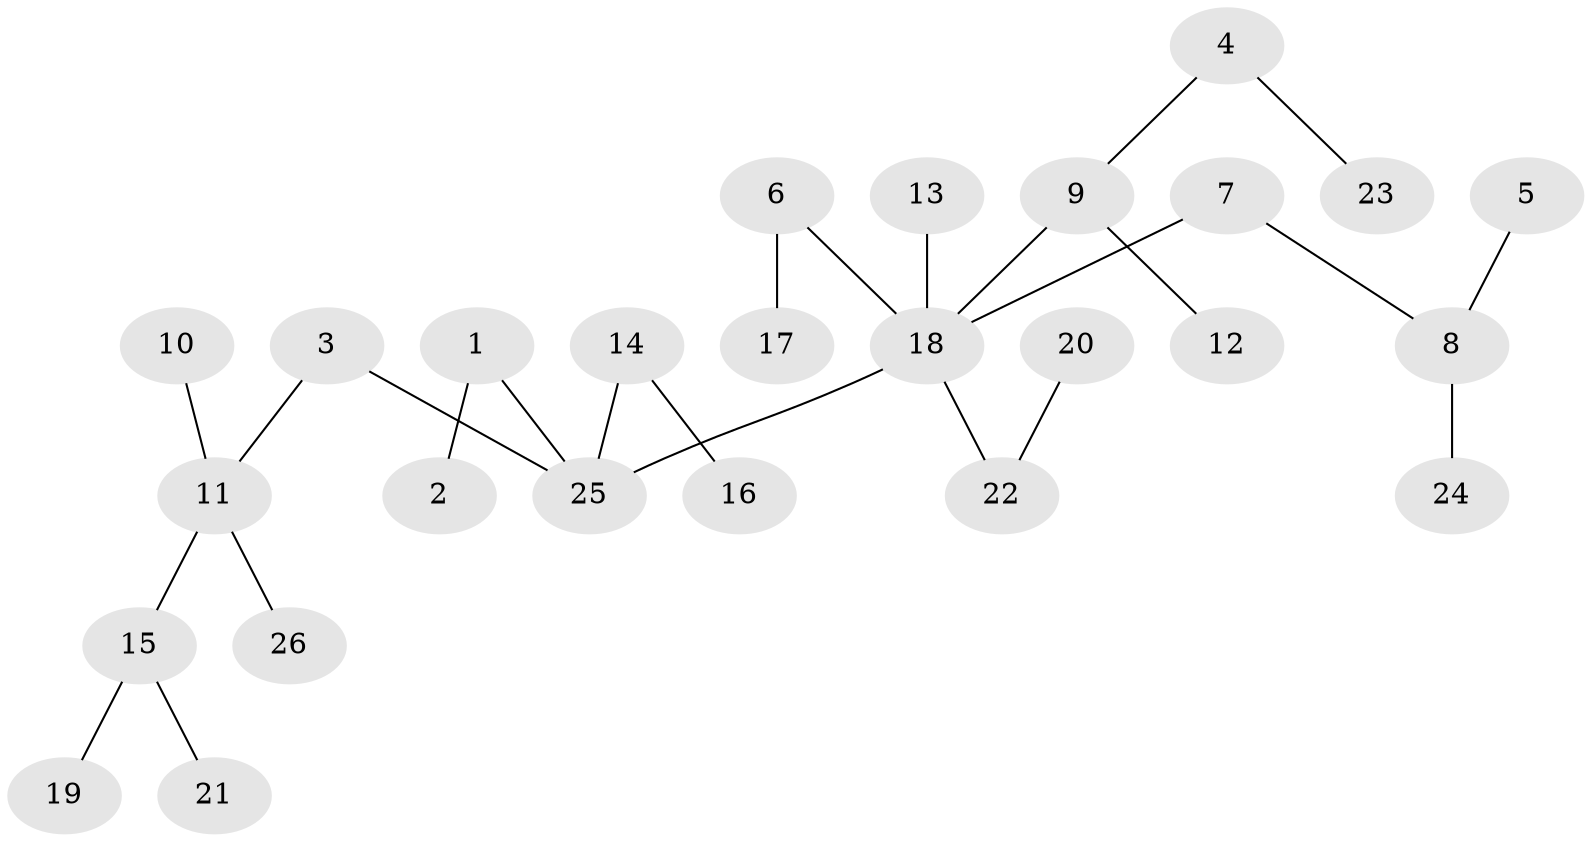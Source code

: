 // original degree distribution, {2: 0.3076923076923077, 7: 0.019230769230769232, 6: 0.019230769230769232, 4: 0.057692307692307696, 3: 0.09615384615384616, 1: 0.4807692307692308, 5: 0.019230769230769232}
// Generated by graph-tools (version 1.1) at 2025/02/03/09/25 03:02:20]
// undirected, 26 vertices, 25 edges
graph export_dot {
graph [start="1"]
  node [color=gray90,style=filled];
  1;
  2;
  3;
  4;
  5;
  6;
  7;
  8;
  9;
  10;
  11;
  12;
  13;
  14;
  15;
  16;
  17;
  18;
  19;
  20;
  21;
  22;
  23;
  24;
  25;
  26;
  1 -- 2 [weight=1.0];
  1 -- 25 [weight=1.0];
  3 -- 11 [weight=1.0];
  3 -- 25 [weight=1.0];
  4 -- 9 [weight=1.0];
  4 -- 23 [weight=1.0];
  5 -- 8 [weight=1.0];
  6 -- 17 [weight=1.0];
  6 -- 18 [weight=1.0];
  7 -- 8 [weight=1.0];
  7 -- 18 [weight=1.0];
  8 -- 24 [weight=1.0];
  9 -- 12 [weight=1.0];
  9 -- 18 [weight=1.0];
  10 -- 11 [weight=1.0];
  11 -- 15 [weight=1.0];
  11 -- 26 [weight=1.0];
  13 -- 18 [weight=1.0];
  14 -- 16 [weight=1.0];
  14 -- 25 [weight=1.0];
  15 -- 19 [weight=1.0];
  15 -- 21 [weight=1.0];
  18 -- 22 [weight=1.0];
  18 -- 25 [weight=1.0];
  20 -- 22 [weight=1.0];
}

